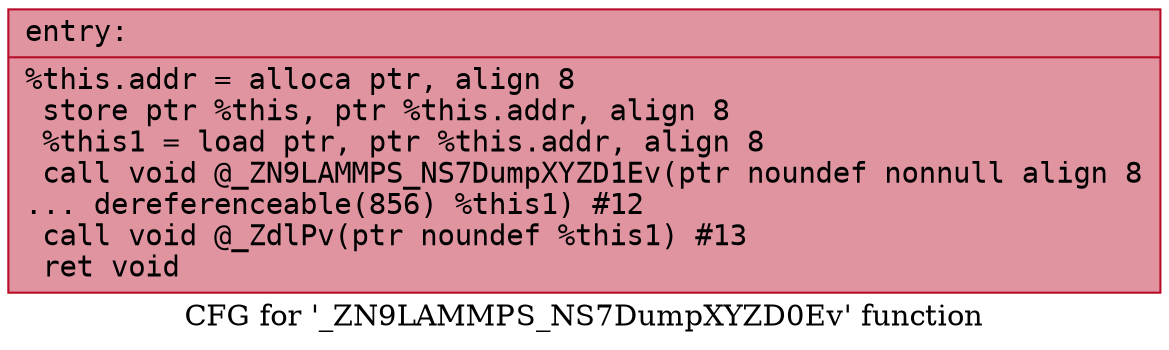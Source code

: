 digraph "CFG for '_ZN9LAMMPS_NS7DumpXYZD0Ev' function" {
	label="CFG for '_ZN9LAMMPS_NS7DumpXYZD0Ev' function";

	Node0x562b3e1de1d0 [shape=record,color="#b70d28ff", style=filled, fillcolor="#b70d2870" fontname="Courier",label="{entry:\l|  %this.addr = alloca ptr, align 8\l  store ptr %this, ptr %this.addr, align 8\l  %this1 = load ptr, ptr %this.addr, align 8\l  call void @_ZN9LAMMPS_NS7DumpXYZD1Ev(ptr noundef nonnull align 8\l... dereferenceable(856) %this1) #12\l  call void @_ZdlPv(ptr noundef %this1) #13\l  ret void\l}"];
}
